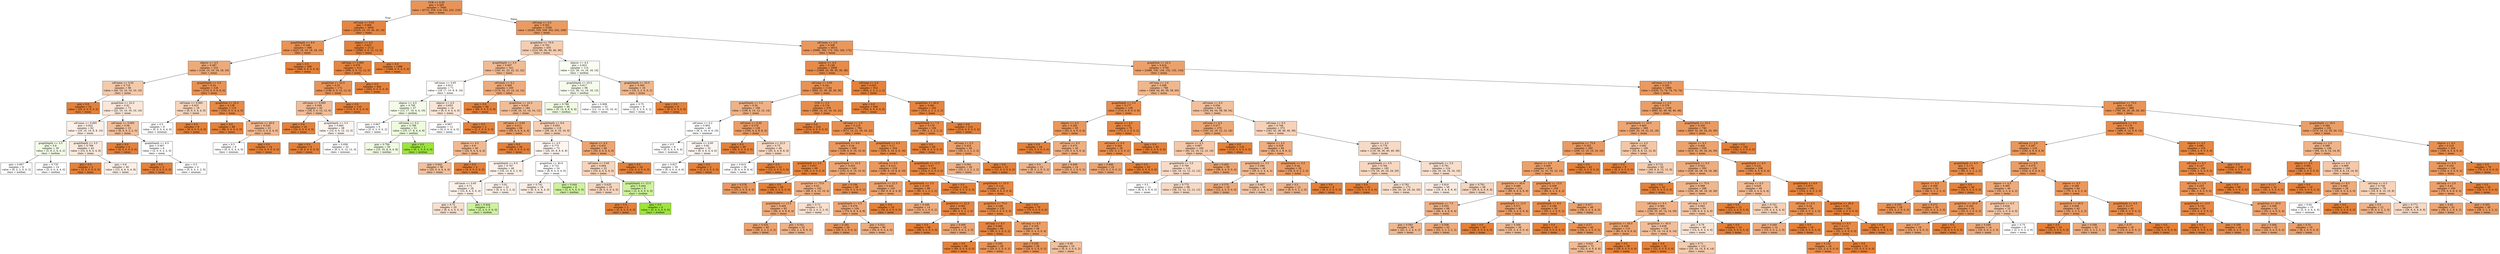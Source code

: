 digraph Tree {
node [shape=box, style="filled", color="black"] ;
0 [label="CCR <= 0.55\ngini = 0.265\nsamples = 7849\nvalue = [6710, 239, 218, 232, 232, 218]\nclass = mean", fillcolor="#e99457"] ;
1 [label="sdComp <= 0.02\ngini = 0.068\nsamples = 2600\nvalue = [2510, 10, 10, 30, 30, 10]\nclass = mean", fillcolor="#e68540"] ;
0 -> 1 [labeldistance=2.5, labelangle=45, headlabel="True"] ;
2 [label="graphDepth <= 9.0\ngini = 0.248\nsamples = 488\nvalue = [422, 10, 10, 18, 18, 10]\nclass = mean", fillcolor="#e99355"] ;
1 -> 2 ;
3 [label="nbproc <= 4.5\ngini = 0.487\nsamples = 222\nvalue = [156, 10, 10, 18, 18, 10]\nclass = mean", fillcolor="#edaa79"] ;
2 -> 3 ;
4 [label="sdComm <= 0.02\ngini = 0.716\nsamples = 96\nvalue = [46, 10, 10, 10, 10, 10]\nclass = mean", fillcolor="#f4caac"] ;
3 -> 4 ;
5 [label="gini = 0.0\nsamples = 24\nvalue = [24, 0, 0, 0, 0, 0]\nclass = mean", fillcolor="#e58139"] ;
4 -> 5 ;
6 [label="graphSize <= 22.5\ngini = 0.81\nsamples = 72\nvalue = [22, 10, 10, 10, 10, 10]\nclass = mean", fillcolor="#fae7d9"] ;
4 -> 6 ;
7 [label="sdComm <= 0.065\ngini = 0.822\nsamples = 62\nvalue = [16, 10, 10, 8, 8, 10]\nclass = mean", fillcolor="#fcf0e8"] ;
6 -> 7 ;
8 [label="graphDepth <= 3.5\ngini = 0.8\nsamples = 20\nvalue = [2, 6, 2, 4, 4, 2]\nclass = median", fillcolor="#f3fce6"] ;
7 -> 8 ;
9 [label="gini = 0.667\nsamples = 6\nvalue = [0, 2, 2, 0, 0, 2]\nclass = median", fillcolor="#ffffff"] ;
8 -> 9 ;
10 [label="gini = 0.735\nsamples = 14\nvalue = [2, 4, 0, 4, 4, 0]\nclass = median", fillcolor="#ffffff"] ;
8 -> 10 ;
11 [label="graphDepth <= 3.5\ngini = 0.789\nsamples = 42\nvalue = [14, 4, 8, 4, 4, 8]\nclass = mean", fillcolor="#fae9dc"] ;
7 -> 11 ;
12 [label="gini = 0.0\nsamples = 2\nvalue = [2, 0, 0, 0, 0, 0]\nclass = mean", fillcolor="#e58139"] ;
11 -> 12 ;
13 [label="gini = 0.8\nsamples = 40\nvalue = [12, 4, 8, 4, 4, 8]\nclass = mean", fillcolor="#fcefe6"] ;
11 -> 13 ;
14 [label="sdComm <= 0.065\ngini = 0.56\nsamples = 10\nvalue = [6, 0, 0, 2, 2, 0]\nclass = mean", fillcolor="#f2c09c"] ;
6 -> 14 ;
15 [label="gini = 0.0\nsamples = 4\nvalue = [4, 0, 0, 0, 0, 0]\nclass = mean", fillcolor="#e58139"] ;
14 -> 15 ;
16 [label="graphDepth <= 6.5\ngini = 0.667\nsamples = 6\nvalue = [2, 0, 0, 2, 2, 0]\nclass = mean", fillcolor="#ffffff"] ;
14 -> 16 ;
17 [label="gini = 0.0\nsamples = 2\nvalue = [2, 0, 0, 0, 0, 0]\nclass = mean", fillcolor="#e58139"] ;
16 -> 17 ;
18 [label="gini = 0.5\nsamples = 4\nvalue = [0, 0, 0, 2, 2, 0]\nclass = minmax", fillcolor="#ffffff"] ;
16 -> 18 ;
19 [label="graphDepth <= 3.5\ngini = 0.23\nsamples = 126\nvalue = [110, 0, 0, 8, 8, 0]\nclass = mean", fillcolor="#e99254"] ;
3 -> 19 ;
20 [label="sdComm <= 0.065\ngini = 0.625\nsamples = 16\nvalue = [8, 0, 0, 4, 4, 0]\nclass = mean", fillcolor="#f6d5bd"] ;
19 -> 20 ;
21 [label="gini = 0.5\nsamples = 8\nvalue = [0, 0, 0, 4, 4, 0]\nclass = minmax", fillcolor="#ffffff"] ;
20 -> 21 ;
22 [label="gini = 0.0\nsamples = 8\nvalue = [8, 0, 0, 0, 0, 0]\nclass = mean", fillcolor="#e58139"] ;
20 -> 22 ;
23 [label="graphSize <= 22.5\ngini = 0.138\nsamples = 110\nvalue = [102, 0, 0, 4, 4, 0]\nclass = mean", fillcolor="#e78b48"] ;
19 -> 23 ;
24 [label="gini = 0.0\nsamples = 88\nvalue = [88, 0, 0, 0, 0, 0]\nclass = mean", fillcolor="#e58139"] ;
23 -> 24 ;
25 [label="graphSize <= 40.0\ngini = 0.529\nsamples = 22\nvalue = [14, 0, 0, 4, 4, 0]\nclass = mean", fillcolor="#f1b991"] ;
23 -> 25 ;
26 [label="gini = 0.5\nsamples = 8\nvalue = [0, 0, 0, 4, 4, 0]\nclass = minmax", fillcolor="#ffffff"] ;
25 -> 26 ;
27 [label="gini = 0.0\nsamples = 14\nvalue = [14, 0, 0, 0, 0, 0]\nclass = mean", fillcolor="#e58139"] ;
25 -> 27 ;
28 [label="gini = 0.0\nsamples = 266\nvalue = [266, 0, 0, 0, 0, 0]\nclass = mean", fillcolor="#e58139"] ;
2 -> 28 ;
29 [label="nbproc <= 4.5\ngini = 0.023\nsamples = 2112\nvalue = [2088, 0, 0, 12, 12, 0]\nclass = mean", fillcolor="#e5823b"] ;
1 -> 29 ;
30 [label="sdComp <= 0.065\ngini = 0.076\nsamples = 614\nvalue = [590, 0, 0, 12, 12, 0]\nclass = mean", fillcolor="#e68641"] ;
29 -> 30 ;
31 [label="graphSize <= 22.5\ngini = 0.25\nsamples = 172\nvalue = [148, 0, 0, 12, 12, 0]\nclass = mean", fillcolor="#e99457"] ;
30 -> 31 ;
32 [label="sdComm <= 0.065\ngini = 0.549\nsamples = 62\nvalue = [38, 0, 0, 12, 12, 0]\nclass = mean", fillcolor="#f1bd98"] ;
31 -> 32 ;
33 [label="gini = 0.0\nsamples = 24\nvalue = [24, 0, 0, 0, 0, 0]\nclass = mean", fillcolor="#e58139"] ;
32 -> 33 ;
34 [label="graphDepth <= 3.5\ngini = 0.665\nsamples = 38\nvalue = [14, 0, 0, 12, 12, 0]\nclass = mean", fillcolor="#fdf5f0"] ;
32 -> 34 ;
35 [label="gini = 0.0\nsamples = 6\nvalue = [6, 0, 0, 0, 0, 0]\nclass = mean", fillcolor="#e58139"] ;
34 -> 35 ;
36 [label="gini = 0.656\nsamples = 32\nvalue = [8, 0, 0, 12, 12, 0]\nclass = minmax", fillcolor="#ffffff"] ;
34 -> 36 ;
37 [label="gini = 0.0\nsamples = 110\nvalue = [110, 0, 0, 0, 0, 0]\nclass = mean", fillcolor="#e58139"] ;
31 -> 37 ;
38 [label="gini = 0.0\nsamples = 442\nvalue = [442, 0, 0, 0, 0, 0]\nclass = mean", fillcolor="#e58139"] ;
30 -> 38 ;
39 [label="gini = 0.0\nsamples = 1498\nvalue = [1498, 0, 0, 0, 0, 0]\nclass = mean", fillcolor="#e58139"] ;
29 -> 39 ;
40 [label="sdComp <= 0.2\ngini = 0.352\nsamples = 5249\nvalue = [4200, 229, 208, 202, 202, 208]\nclass = mean", fillcolor="#ea9b62"] ;
0 -> 40 [labeldistance=2.5, labelangle=-45, headlabel="False"] ;
41 [label="graphSize <= 75.0\ngini = 0.702\nsamples = 435\nvalue = [214, 69, 36, 40, 40, 36]\nclass = mean", fillcolor="#f5cdb1"] ;
40 -> 41 ;
42 [label="graphDepth <= 3.5\ngini = 0.607\nsamples = 321\nvalue = [192, 41, 22, 22, 22, 22]\nclass = mean", fillcolor="#f1bb94"] ;
41 -> 42 ;
43 [label="sdComm <= 0.65\ngini = 0.813\nsamples = 71\nvalue = [18, 17, 10, 8, 8, 10]\nclass = mean", fillcolor="#fffdfb"] ;
42 -> 43 ;
44 [label="nbproc <= 4.5\ngini = 0.795\nsamples = 57\nvalue = [12, 17, 10, 4, 4, 10]\nclass = median", fillcolor="#f4fce9"] ;
43 -> 44 ;
45 [label="gini = 0.667\nsamples = 6\nvalue = [2, 0, 2, 0, 0, 2]\nclass = mean", fillcolor="#ffffff"] ;
44 -> 45 ;
46 [label="sdComm <= 0.2\ngini = 0.789\nsamples = 51\nvalue = [10, 17, 8, 4, 4, 8]\nclass = median", fillcolor="#eefbdd"] ;
44 -> 46 ;
47 [label="gini = 0.794\nsamples = 50\nvalue = [10, 16, 8, 4, 4, 8]\nclass = median", fillcolor="#f0fbe1"] ;
46 -> 47 ;
48 [label="gini = 0.0\nsamples = 1\nvalue = [0, 1, 0, 0, 0, 0]\nclass = median", fillcolor="#9de539"] ;
46 -> 48 ;
49 [label="nbproc <= 4.5\ngini = 0.653\nsamples = 14\nvalue = [6, 0, 0, 4, 4, 0]\nclass = mean", fillcolor="#fae6d7"] ;
43 -> 49 ;
50 [label="gini = 0.667\nsamples = 12\nvalue = [4, 0, 0, 4, 4, 0]\nclass = mean", fillcolor="#ffffff"] ;
49 -> 50 ;
51 [label="gini = 0.0\nsamples = 2\nvalue = [2, 0, 0, 0, 0, 0]\nclass = mean", fillcolor="#e58139"] ;
49 -> 51 ;
52 [label="sdComm <= 0.2\ngini = 0.495\nsamples = 250\nvalue = [174, 24, 12, 14, 14, 12]\nclass = mean", fillcolor="#eeab7c"] ;
42 -> 52 ;
53 [label="gini = 0.0\nsamples = 66\nvalue = [66, 0, 0, 0, 0, 0]\nclass = mean", fillcolor="#e58139"] ;
52 -> 53 ;
54 [label="graphSize <= 22.5\ngini = 0.618\nsamples = 184\nvalue = [108, 24, 12, 14, 14, 12]\nclass = mean", fillcolor="#f1bd97"] ;
52 -> 54 ;
55 [label="sdComm <= 0.65\ngini = 0.411\nsamples = 66\nvalue = [50, 0, 4, 4, 4, 4]\nclass = mean", fillcolor="#eca26c"] ;
54 -> 55 ;
56 [label="nbproc <= 4.5\ngini = 0.6\nsamples = 40\nvalue = [24, 0, 4, 4, 4, 4]\nclass = mean", fillcolor="#f1b991"] ;
55 -> 56 ;
57 [label="gini = 0.642\nsamples = 36\nvalue = [20, 0, 4, 4, 4, 4]\nclass = mean", fillcolor="#f2c09c"] ;
56 -> 57 ;
58 [label="gini = 0.0\nsamples = 4\nvalue = [4, 0, 0, 0, 0, 0]\nclass = mean", fillcolor="#e58139"] ;
56 -> 58 ;
59 [label="gini = 0.0\nsamples = 26\nvalue = [26, 0, 0, 0, 0, 0]\nclass = mean", fillcolor="#e58139"] ;
55 -> 59 ;
60 [label="graphDepth <= 9.0\ngini = 0.693\nsamples = 118\nvalue = [58, 24, 8, 10, 10, 8]\nclass = mean", fillcolor="#f6d1b7"] ;
54 -> 60 ;
61 [label="nbproc <= 4.5\ngini = 0.773\nsamples = 72\nvalue = [24, 20, 8, 6, 6, 8]\nclass = mean", fillcolor="#fdf5f0"] ;
60 -> 61 ;
62 [label="graphDepth <= 6.5\ngini = 0.767\nsamples = 48\nvalue = [16, 12, 8, 2, 2, 8]\nclass = mean", fillcolor="#fcf1e9"] ;
61 -> 62 ;
63 [label="sdComm <= 0.65\ngini = 0.71\nsamples = 26\nvalue = [10, 8, 4, 0, 0, 4]\nclass = mean", fillcolor="#fcf1e9"] ;
62 -> 63 ;
64 [label="gini = 0.72\nsamples = 20\nvalue = [8, 4, 4, 0, 0, 4]\nclass = mean", fillcolor="#f8e0ce"] ;
63 -> 64 ;
65 [label="gini = 0.444\nsamples = 6\nvalue = [2, 4, 0, 0, 0, 0]\nclass = median", fillcolor="#cef29c"] ;
63 -> 65 ;
66 [label="gini = 0.81\nsamples = 22\nvalue = [6, 4, 4, 2, 2, 4]\nclass = mean", fillcolor="#fcf1e9"] ;
62 -> 66 ;
67 [label="graphSize <= 40.0\ngini = 0.722\nsamples = 24\nvalue = [8, 8, 0, 4, 4, 0]\nclass = mean", fillcolor="#ffffff"] ;
61 -> 67 ;
68 [label="gini = 0.741\nsamples = 18\nvalue = [6, 4, 0, 4, 4, 0]\nclass = mean", fillcolor="#fbede3"] ;
67 -> 68 ;
69 [label="gini = 0.444\nsamples = 6\nvalue = [2, 4, 0, 0, 0, 0]\nclass = median", fillcolor="#cef29c"] ;
67 -> 69 ;
70 [label="nbproc <= 4.5\ngini = 0.431\nsamples = 46\nvalue = [34, 4, 0, 4, 4, 0]\nclass = mean", fillcolor="#eca572"] ;
60 -> 70 ;
71 [label="sdComm <= 0.65\ngini = 0.694\nsamples = 22\nvalue = [10, 4, 0, 4, 4, 0]\nclass = mean", fillcolor="#f6d5bd"] ;
70 -> 71 ;
72 [label="gini = 0.625\nsamples = 16\nvalue = [8, 0, 0, 4, 4, 0]\nclass = mean", fillcolor="#f6d5bd"] ;
71 -> 72 ;
73 [label="graphDepth <= 13.5\ngini = 0.444\nsamples = 6\nvalue = [2, 4, 0, 0, 0, 0]\nclass = median", fillcolor="#cef29c"] ;
71 -> 73 ;
74 [label="gini = 0.0\nsamples = 2\nvalue = [2, 0, 0, 0, 0, 0]\nclass = mean", fillcolor="#e58139"] ;
73 -> 74 ;
75 [label="gini = 0.0\nsamples = 4\nvalue = [0, 4, 0, 0, 0, 0]\nclass = median", fillcolor="#9de539"] ;
73 -> 75 ;
76 [label="gini = 0.0\nsamples = 24\nvalue = [24, 0, 0, 0, 0, 0]\nclass = mean", fillcolor="#e58139"] ;
70 -> 76 ;
77 [label="nbproc <= 4.5\ngini = 0.822\nsamples = 114\nvalue = [22, 28, 14, 18, 18, 14]\nclass = median", fillcolor="#f9fdf2"] ;
41 -> 77 ;
78 [label="graphDepth <= 25.5\ngini = 0.817\nsamples = 98\nvalue = [12, 26, 12, 18, 18, 12]\nclass = median", fillcolor="#f5fceb"] ;
77 -> 78 ;
79 [label="gini = 0.786\nsamples = 46\nvalue = [0, 14, 8, 8, 8, 8]\nclass = median", fillcolor="#f0fbe0"] ;
78 -> 79 ;
80 [label="gini = 0.808\nsamples = 52\nvalue = [12, 12, 4, 10, 10, 4]\nclass = mean", fillcolor="#ffffff"] ;
78 -> 80 ;
81 [label="graphDepth <= 25.5\ngini = 0.562\nsamples = 16\nvalue = [10, 2, 2, 0, 0, 2]\nclass = mean", fillcolor="#f0b78e"] ;
77 -> 81 ;
82 [label="gini = 0.75\nsamples = 8\nvalue = [2, 2, 2, 0, 0, 2]\nclass = mean", fillcolor="#ffffff"] ;
81 -> 82 ;
83 [label="gini = 0.0\nsamples = 8\nvalue = [8, 0, 0, 0, 0, 0]\nclass = mean", fillcolor="#e58139"] ;
81 -> 83 ;
84 [label="sdComm <= 2.0\ngini = 0.308\nsamples = 4814\nvalue = [3986, 160, 172, 162, 162, 172]\nclass = mean", fillcolor="#ea975c"] ;
40 -> 84 ;
85 [label="nbproc <= 4.5\ngini = 0.148\nsamples = 2058\nvalue = [1898, 24, 38, 30, 30, 38]\nclass = mean", fillcolor="#e78b49"] ;
84 -> 85 ;
86 [label="sdComp <= 0.65\ngini = 0.241\nsamples = 1144\nvalue = [994, 22, 36, 28, 28, 36]\nclass = mean", fillcolor="#e99254"] ;
85 -> 86 ;
87 [label="graphDepth <= 3.5\ngini = 0.56\nsamples = 168\nvalue = [108, 8, 14, 12, 12, 14]\nclass = mean", fillcolor="#efb286"] ;
86 -> 87 ;
88 [label="sdComm <= 0.2\ngini = 0.805\nsamples = 40\nvalue = [8, 4, 10, 4, 4, 10]\nclass = maxmax", fillcolor="#ffffff"] ;
87 -> 88 ;
89 [label="gini = 0.5\nsamples = 8\nvalue = [0, 0, 4, 0, 0, 4]\nclass = maxmax", fillcolor="#ffffff"] ;
88 -> 89 ;
90 [label="sdComm <= 0.65\ngini = 0.82\nsamples = 32\nvalue = [8, 4, 6, 4, 4, 6]\nclass = mean", fillcolor="#fdf5f0"] ;
88 -> 90 ;
91 [label="gini = 0.827\nsamples = 30\nvalue = [6, 4, 6, 4, 4, 6]\nclass = mean", fillcolor="#ffffff"] ;
90 -> 91 ;
92 [label="gini = 0.0\nsamples = 2\nvalue = [2, 0, 0, 0, 0, 0]\nclass = mean", fillcolor="#e58139"] ;
90 -> 92 ;
93 [label="sdComm <= 0.65\ngini = 0.379\nsamples = 128\nvalue = [100, 4, 4, 8, 8, 4]\nclass = mean", fillcolor="#eb9e67"] ;
87 -> 93 ;
94 [label="gini = 0.0\nsamples = 80\nvalue = [80, 0, 0, 0, 0, 0]\nclass = mean", fillcolor="#e58139"] ;
93 -> 94 ;
95 [label="graphSize <= 22.5\ngini = 0.75\nsamples = 48\nvalue = [20, 4, 4, 8, 8, 4]\nclass = mean", fillcolor="#f7d9c4"] ;
93 -> 95 ;
96 [label="gini = 0.815\nsamples = 36\nvalue = [8, 4, 4, 8, 8, 4]\nclass = mean", fillcolor="#ffffff"] ;
95 -> 96 ;
97 [label="gini = 0.0\nsamples = 12\nvalue = [12, 0, 0, 0, 0, 0]\nclass = mean", fillcolor="#e58139"] ;
95 -> 97 ;
98 [label="CCR <= 5.5\ngini = 0.174\nsamples = 976\nvalue = [886, 14, 22, 16, 16, 22]\nclass = mean", fillcolor="#e78d4c"] ;
86 -> 98 ;
99 [label="gini = 0.0\nsamples = 214\nvalue = [214, 0, 0, 0, 0, 0]\nclass = mean", fillcolor="#e58139"] ;
98 -> 99 ;
100 [label="sdComp <= 2.0\ngini = 0.219\nsamples = 762\nvalue = [672, 14, 22, 16, 16, 22]\nclass = mean", fillcolor="#e89051"] ;
98 -> 100 ;
101 [label="graphDepth <= 9.0\ngini = 0.34\nsamples = 208\nvalue = [168, 8, 6, 10, 10, 6]\nclass = mean", fillcolor="#ea9a61"] ;
100 -> 101 ;
102 [label="graphDepth <= 3.5\ngini = 0.057\nsamples = 68\nvalue = [66, 2, 0, 0, 0, 0]\nclass = mean", fillcolor="#e6853f"] ;
101 -> 102 ;
103 [label="gini = 0.278\nsamples = 12\nvalue = [10, 2, 0, 0, 0, 0]\nclass = mean", fillcolor="#ea9a61"] ;
102 -> 103 ;
104 [label="gini = 0.0\nsamples = 56\nvalue = [56, 0, 0, 0, 0, 0]\nclass = mean", fillcolor="#e58139"] ;
102 -> 104 ;
105 [label="graphDepth <= 25.5\ngini = 0.453\nsamples = 140\nvalue = [102, 6, 6, 10, 10, 6]\nclass = mean", fillcolor="#eda673"] ;
101 -> 105 ;
106 [label="graphSize <= 75.0\ngini = 0.53\nsamples = 102\nvalue = [68, 6, 4, 10, 10, 4]\nclass = mean", fillcolor="#efb082"] ;
105 -> 106 ;
107 [label="graphDepth <= 13.5\ngini = 0.495\nsamples = 92\nvalue = [64, 4, 4, 8, 8, 4]\nclass = mean", fillcolor="#eeab7b"] ;
106 -> 107 ;
108 [label="gini = 0.425\nsamples = 40\nvalue = [30, 2, 2, 2, 2, 2]\nclass = mean", fillcolor="#eca26d"] ;
107 -> 108 ;
109 [label="gini = 0.541\nsamples = 52\nvalue = [34, 2, 2, 6, 6, 2]\nclass = mean", fillcolor="#efb286"] ;
107 -> 109 ;
110 [label="gini = 0.72\nsamples = 10\nvalue = [4, 2, 0, 2, 2, 0]\nclass = mean", fillcolor="#f8e0ce"] ;
106 -> 110 ;
111 [label="gini = 0.194\nsamples = 38\nvalue = [34, 0, 2, 0, 0, 2]\nclass = mean", fillcolor="#e88f4f"] ;
105 -> 111 ;
112 [label="graphDepth <= 6.5\ngini = 0.17\nsamples = 554\nvalue = [504, 6, 16, 6, 6, 16]\nclass = mean", fillcolor="#e78d4b"] ;
100 -> 112 ;
113 [label="sdComp <= 6.5\ngini = 0.312\nsamples = 218\nvalue = [180, 6, 10, 6, 6, 10]\nclass = mean", fillcolor="#ea985d"] ;
112 -> 113 ;
114 [label="graphSize <= 22.5\ngini = 0.424\nsamples = 120\nvalue = [90, 6, 8, 4, 4, 8]\nclass = mean", fillcolor="#eca36e"] ;
113 -> 114 ;
115 [label="graphDepth <= 3.5\ngini = 0.476\nsamples = 104\nvalue = [74, 6, 8, 4, 4, 8]\nclass = mean", fillcolor="#eda877"] ;
114 -> 115 ;
116 [label="gini = 0.292\nsamples = 24\nvalue = [20, 0, 2, 0, 0, 2]\nclass = mean", fillcolor="#ea985d"] ;
115 -> 116 ;
117 [label="gini = 0.522\nsamples = 80\nvalue = [54, 6, 6, 4, 4, 6]\nclass = mean", fillcolor="#eead7f"] ;
115 -> 117 ;
118 [label="gini = 0.0\nsamples = 16\nvalue = [16, 0, 0, 0, 0, 0]\nclass = mean", fillcolor="#e58139"] ;
114 -> 118 ;
119 [label="graphDepth <= 3.5\ngini = 0.155\nsamples = 98\nvalue = [90, 0, 2, 2, 2, 2]\nclass = mean", fillcolor="#e78c49"] ;
113 -> 119 ;
120 [label="gini = 0.449\nsamples = 14\nvalue = [10, 0, 2, 0, 0, 2]\nclass = mean", fillcolor="#eeab7b"] ;
119 -> 120 ;
121 [label="graphSize <= 22.5\ngini = 0.092\nsamples = 84\nvalue = [80, 0, 0, 2, 2, 0]\nclass = mean", fillcolor="#e68743"] ;
119 -> 121 ;
122 [label="gini = 0.0\nsamples = 68\nvalue = [68, 0, 0, 0, 0, 0]\nclass = mean", fillcolor="#e58139"] ;
121 -> 122 ;
123 [label="gini = 0.406\nsamples = 16\nvalue = [12, 0, 0, 2, 2, 0]\nclass = mean", fillcolor="#eca572"] ;
121 -> 123 ;
124 [label="graphDepth <= 13.5\ngini = 0.07\nsamples = 336\nvalue = [324, 0, 6, 0, 0, 6]\nclass = mean", fillcolor="#e68640"] ;
112 -> 124 ;
125 [label="gini = 0.0\nsamples = 134\nvalue = [134, 0, 0, 0, 0, 0]\nclass = mean", fillcolor="#e58139"] ;
124 -> 125 ;
126 [label="graphDepth <= 25.5\ngini = 0.114\nsamples = 202\nvalue = [190, 0, 6, 0, 0, 6]\nclass = mean", fillcolor="#e78945"] ;
124 -> 126 ;
127 [label="graphSize <= 75.0\ngini = 0.169\nsamples = 132\nvalue = [120, 0, 6, 0, 0, 6]\nclass = mean", fillcolor="#e78d4c"] ;
126 -> 127 ;
128 [label="sdComp <= 6.5\ngini = 0.082\nsamples = 94\nvalue = [90, 0, 2, 0, 0, 2]\nclass = mean", fillcolor="#e68642"] ;
127 -> 128 ;
129 [label="gini = 0.0\nsamples = 66\nvalue = [66, 0, 0, 0, 0, 0]\nclass = mean", fillcolor="#e58139"] ;
128 -> 129 ;
130 [label="gini = 0.255\nsamples = 28\nvalue = [24, 0, 2, 0, 0, 2]\nclass = mean", fillcolor="#e99457"] ;
128 -> 130 ;
131 [label="sdComp <= 6.5\ngini = 0.355\nsamples = 38\nvalue = [30, 0, 4, 0, 0, 4]\nclass = mean", fillcolor="#eb9f68"] ;
127 -> 131 ;
132 [label="gini = 0.255\nsamples = 28\nvalue = [24, 0, 2, 0, 0, 2]\nclass = mean", fillcolor="#e99457"] ;
131 -> 132 ;
133 [label="gini = 0.56\nsamples = 10\nvalue = [6, 0, 2, 0, 0, 2]\nclass = mean", fillcolor="#f2c09c"] ;
131 -> 133 ;
134 [label="gini = 0.0\nsamples = 70\nvalue = [70, 0, 0, 0, 0, 0]\nclass = mean", fillcolor="#e58139"] ;
126 -> 134 ;
135 [label="sdComp <= 2.0\ngini = 0.022\nsamples = 914\nvalue = [904, 2, 2, 2, 2, 2]\nclass = mean", fillcolor="#e5823b"] ;
85 -> 135 ;
136 [label="gini = 0.0\nsamples = 594\nvalue = [594, 0, 0, 0, 0, 0]\nclass = mean", fillcolor="#e58139"] ;
135 -> 136 ;
137 [label="graphSize <= 40.0\ngini = 0.061\nsamples = 320\nvalue = [310, 2, 2, 2, 2, 2]\nclass = mean", fillcolor="#e6853f"] ;
135 -> 137 ;
138 [label="graphDepth <= 7.5\ngini = 0.178\nsamples = 106\nvalue = [96, 2, 2, 2, 2, 2]\nclass = mean", fillcolor="#e88d4c"] ;
137 -> 138 ;
139 [label="gini = 0.0\nsamples = 66\nvalue = [66, 0, 0, 0, 0, 0]\nclass = mean", fillcolor="#e58139"] ;
138 -> 139 ;
140 [label="sdComp <= 6.5\ngini = 0.425\nsamples = 40\nvalue = [30, 2, 2, 2, 2, 2]\nclass = mean", fillcolor="#eca26d"] ;
138 -> 140 ;
141 [label="gini = 0.561\nsamples = 28\nvalue = [18, 2, 2, 2, 2, 2]\nclass = mean", fillcolor="#efb185"] ;
140 -> 141 ;
142 [label="gini = 0.0\nsamples = 12\nvalue = [12, 0, 0, 0, 0, 0]\nclass = mean", fillcolor="#e58139"] ;
140 -> 142 ;
143 [label="gini = 0.0\nsamples = 214\nvalue = [214, 0, 0, 0, 0, 0]\nclass = mean", fillcolor="#e58139"] ;
137 -> 143 ;
144 [label="graphSize <= 22.5\ngini = 0.414\nsamples = 2756\nvalue = [2088, 136, 134, 132, 132, 134]\nclass = mean", fillcolor="#eca16b"] ;
84 -> 144 ;
145 [label="sdComp <= 2.0\ngini = 0.598\nsamples = 768\nvalue = [468, 64, 60, 58, 58, 60]\nclass = mean", fillcolor="#f0b78d"] ;
144 -> 145 ;
146 [label="graphDepth <= 3.5\ngini = 0.177\nsamples = 126\nvalue = [114, 0, 6, 0, 0, 6]\nclass = mean", fillcolor="#e88e4d"] ;
145 -> 146 ;
147 [label="nbproc <= 4.5\ngini = 0.282\nsamples = 50\nvalue = [42, 0, 4, 0, 0, 4]\nclass = mean", fillcolor="#ea975b"] ;
146 -> 147 ;
148 [label="gini = 0.0\nsamples = 24\nvalue = [24, 0, 0, 0, 0, 0]\nclass = mean", fillcolor="#e58139"] ;
147 -> 148 ;
149 [label="sdComm <= 6.5\ngini = 0.473\nsamples = 26\nvalue = [18, 0, 4, 0, 0, 4]\nclass = mean", fillcolor="#eeaf81"] ;
147 -> 149 ;
150 [label="gini = 0.5\nsamples = 12\nvalue = [8, 0, 2, 0, 0, 2]\nclass = mean", fillcolor="#efb388"] ;
149 -> 150 ;
151 [label="gini = 0.449\nsamples = 14\nvalue = [10, 0, 2, 0, 0, 2]\nclass = mean", fillcolor="#eeab7b"] ;
149 -> 151 ;
152 [label="nbproc <= 4.5\ngini = 0.101\nsamples = 76\nvalue = [72, 0, 2, 0, 0, 2]\nclass = mean", fillcolor="#e68844"] ;
146 -> 152 ;
153 [label="sdComm <= 6.5\ngini = 0.204\nsamples = 36\nvalue = [32, 0, 2, 0, 0, 2]\nclass = mean", fillcolor="#e89050"] ;
152 -> 153 ;
154 [label="gini = 0.406\nsamples = 16\nvalue = [12, 0, 2, 0, 0, 2]\nclass = mean", fillcolor="#eca572"] ;
153 -> 154 ;
155 [label="gini = 0.0\nsamples = 20\nvalue = [20, 0, 0, 0, 0, 0]\nclass = mean", fillcolor="#e58139"] ;
153 -> 155 ;
156 [label="gini = 0.0\nsamples = 40\nvalue = [40, 0, 0, 0, 0, 0]\nclass = mean", fillcolor="#e58139"] ;
152 -> 156 ;
157 [label="sdComm <= 6.5\ngini = 0.656\nsamples = 642\nvalue = [354, 64, 54, 58, 58, 54]\nclass = mean", fillcolor="#f2c09c"] ;
145 -> 157 ;
158 [label="sdComp <= 6.5\ngini = 0.477\nsamples = 270\nvalue = [192, 22, 16, 12, 12, 16]\nclass = mean", fillcolor="#eda977"] ;
157 -> 158 ;
159 [label="nbproc <= 4.5\ngini = 0.687\nsamples = 160\nvalue = [82, 22, 16, 12, 12, 16]\nclass = mean", fillcolor="#f4c8a9"] ;
158 -> 159 ;
160 [label="graphDepth <= 3.5\ngini = 0.766\nsamples = 110\nvalue = [44, 18, 12, 12, 12, 12]\nclass = mean", fillcolor="#f8dbc7"] ;
159 -> 160 ;
161 [label="gini = 0.5\nsamples = 12\nvalue = [6, 6, 0, 0, 0, 0]\nclass = mean", fillcolor="#ffffff"] ;
160 -> 161 ;
162 [label="gini = 0.775\nsamples = 98\nvalue = [38, 12, 12, 12, 12, 12]\nclass = mean", fillcolor="#f7d9c3"] ;
160 -> 162 ;
163 [label="gini = 0.403\nsamples = 50\nvalue = [38, 4, 4, 0, 0, 4]\nclass = mean", fillcolor="#eca26d"] ;
159 -> 163 ;
164 [label="gini = 0.0\nsamples = 110\nvalue = [110, 0, 0, 0, 0, 0]\nclass = mean", fillcolor="#e58139"] ;
158 -> 164 ;
165 [label="sdComp <= 6.5\ngini = 0.746\nsamples = 372\nvalue = [162, 42, 38, 46, 46, 38]\nclass = mean", fillcolor="#f6d2b9"] ;
157 -> 165 ;
166 [label="nbproc <= 4.5\ngini = 0.529\nsamples = 66\nvalue = [44, 6, 2, 6, 6, 2]\nclass = mean", fillcolor="#efaf82"] ;
165 -> 166 ;
167 [label="graphDepth <= 3.5\ngini = 0.594\nsamples = 46\nvalue = [28, 6, 2, 4, 4, 2]\nclass = mean", fillcolor="#f1ba92"] ;
166 -> 167 ;
168 [label="gini = 0.375\nsamples = 16\nvalue = [12, 4, 0, 0, 0, 0]\nclass = mean", fillcolor="#eeab7b"] ;
167 -> 168 ;
169 [label="gini = 0.667\nsamples = 30\nvalue = [16, 2, 2, 4, 4, 2]\nclass = mean", fillcolor="#f3c5a4"] ;
167 -> 169 ;
170 [label="graphDepth <= 3.5\ngini = 0.34\nsamples = 20\nvalue = [16, 0, 0, 2, 2, 0]\nclass = mean", fillcolor="#eb9d65"] ;
166 -> 170 ;
171 [label="gini = 0.5\nsamples = 12\nvalue = [8, 0, 0, 2, 2, 0]\nclass = mean", fillcolor="#efb388"] ;
170 -> 171 ;
172 [label="gini = 0.0\nsamples = 8\nvalue = [8, 0, 0, 0, 0, 0]\nclass = mean", fillcolor="#e58139"] ;
170 -> 172 ;
173 [label="nbproc <= 4.5\ngini = 0.776\nsamples = 306\nvalue = [118, 36, 36, 40, 40, 36]\nclass = mean", fillcolor="#f7dac5"] ;
165 -> 173 ;
174 [label="graphDepth <= 3.5\ngini = 0.764\nsamples = 182\nvalue = [74, 20, 20, 24, 24, 20]\nclass = mean", fillcolor="#f7d7c0"] ;
173 -> 174 ;
175 [label="gini = 0.0\nsamples = 10\nvalue = [10, 0, 0, 0, 0, 0]\nclass = mean", fillcolor="#e58139"] ;
174 -> 175 ;
176 [label="gini = 0.782\nsamples = 172\nvalue = [64, 20, 20, 24, 24, 20]\nclass = mean", fillcolor="#f8ddc9"] ;
174 -> 176 ;
177 [label="graphDepth <= 3.5\ngini = 0.791\nsamples = 124\nvalue = [44, 16, 16, 16, 16, 16]\nclass = mean", fillcolor="#f8decc"] ;
173 -> 177 ;
178 [label="gini = 0.816\nsamples = 56\nvalue = [16, 8, 8, 8, 8, 8]\nclass = mean", fillcolor="#fbeade"] ;
177 -> 178 ;
179 [label="gini = 0.761\nsamples = 68\nvalue = [28, 8, 8, 8, 8, 8]\nclass = mean", fillcolor="#f6d5bd"] ;
177 -> 179 ;
180 [label="sdComm <= 6.5\ngini = 0.329\nsamples = 1988\nvalue = [1620, 72, 74, 74, 74, 74]\nclass = mean", fillcolor="#ea995f"] ;
144 -> 180 ;
181 [label="sdComp <= 2.0\ngini = 0.379\nsamples = 1100\nvalue = [860, 52, 48, 46, 46, 48]\nclass = mean", fillcolor="#eb9e66"] ;
180 -> 181 ;
182 [label="graphDepth <= 25.5\ngini = 0.463\nsamples = 360\nvalue = [260, 20, 18, 22, 22, 18]\nclass = mean", fillcolor="#eda674"] ;
181 -> 182 ;
183 [label="graphSize <= 75.0\ngini = 0.352\nsamples = 260\nvalue = [208, 12, 10, 10, 10, 10]\nclass = mean", fillcolor="#ea9b63"] ;
182 -> 183 ;
184 [label="nbproc <= 4.5\ngini = 0.409\nsamples = 218\nvalue = [166, 12, 10, 10, 10, 10]\nclass = mean", fillcolor="#eca16b"] ;
183 -> 184 ;
185 [label="graphSize <= 40.0\ngini = 0.489\nsamples = 114\nvalue = [80, 6, 8, 6, 6, 8]\nclass = mean", fillcolor="#eda979"] ;
184 -> 185 ;
186 [label="graphDepth <= 7.5\ngini = 0.555\nsamples = 68\nvalue = [44, 4, 4, 6, 6, 4]\nclass = mean", fillcolor="#efb286"] ;
185 -> 186 ;
187 [label="gini = 0.593\nsamples = 36\nvalue = [22, 2, 2, 4, 4, 2]\nclass = mean", fillcolor="#f0b890"] ;
186 -> 187 ;
188 [label="gini = 0.508\nsamples = 32\nvalue = [22, 2, 2, 2, 2, 2]\nclass = mean", fillcolor="#eeab7b"] ;
186 -> 188 ;
189 [label="graphDepth <= 12.5\ngini = 0.371\nsamples = 46\nvalue = [36, 2, 4, 0, 0, 4]\nclass = mean", fillcolor="#eb9f68"] ;
185 -> 189 ;
190 [label="gini = 0.0\nsamples = 20\nvalue = [20, 0, 0, 0, 0, 0]\nclass = mean", fillcolor="#e58139"] ;
189 -> 190 ;
191 [label="gini = 0.568\nsamples = 26\nvalue = [16, 2, 4, 0, 0, 4]\nclass = mean", fillcolor="#f1ba93"] ;
189 -> 191 ;
192 [label="graphDepth <= 13.5\ngini = 0.309\nsamples = 104\nvalue = [86, 6, 2, 4, 4, 2]\nclass = mean", fillcolor="#ea985d"] ;
184 -> 192 ;
193 [label="graphDepth <= 9.0\ngini = 0.199\nsamples = 56\nvalue = [50, 2, 2, 0, 0, 2]\nclass = mean", fillcolor="#e88f4f"] ;
192 -> 193 ;
194 [label="gini = 0.0\nsamples = 16\nvalue = [16, 0, 0, 0, 0, 0]\nclass = mean", fillcolor="#e58139"] ;
193 -> 194 ;
195 [label="gini = 0.27\nsamples = 40\nvalue = [34, 2, 2, 0, 0, 2]\nclass = mean", fillcolor="#e99558"] ;
193 -> 195 ;
196 [label="gini = 0.417\nsamples = 48\nvalue = [36, 4, 0, 4, 4, 0]\nclass = mean", fillcolor="#eca36f"] ;
192 -> 196 ;
197 [label="gini = 0.0\nsamples = 42\nvalue = [42, 0, 0, 0, 0, 0]\nclass = mean", fillcolor="#e58139"] ;
183 -> 197 ;
198 [label="nbproc <= 4.5\ngini = 0.682\nsamples = 100\nvalue = [52, 8, 8, 12, 12, 8]\nclass = mean", fillcolor="#f3c6a5"] ;
182 -> 198 ;
199 [label="gini = 0.0\nsamples = 8\nvalue = [8, 0, 0, 0, 0, 0]\nclass = mean", fillcolor="#e58139"] ;
198 -> 199 ;
200 [label="gini = 0.715\nsamples = 92\nvalue = [44, 8, 8, 12, 12, 8]\nclass = mean", fillcolor="#f5cdb0"] ;
198 -> 200 ;
201 [label="graphDepth <= 25.5\ngini = 0.335\nsamples = 740\nvalue = [600, 32, 30, 24, 24, 30]\nclass = mean", fillcolor="#ea9a60"] ;
181 -> 201 ;
202 [label="nbproc <= 4.5\ngini = 0.426\nsamples = 558\nvalue = [418, 32, 30, 24, 24, 30]\nclass = mean", fillcolor="#eca36e"] ;
201 -> 202 ;
203 [label="graphDepth <= 9.0\ngini = 0.523\nsamples = 350\nvalue = [236, 26, 26, 18, 18, 26]\nclass = mean", fillcolor="#eead7f"] ;
202 -> 203 ;
204 [label="gini = 0.0\nsamples = 52\nvalue = [52, 0, 0, 0, 0, 0]\nclass = mean", fillcolor="#e58139"] ;
203 -> 204 ;
205 [label="graphSize <= 75.0\ngini = 0.589\nsamples = 298\nvalue = [184, 26, 26, 18, 18, 26]\nclass = mean", fillcolor="#f0b68c"] ;
203 -> 205 ;
206 [label="sdComp <= 6.5\ngini = 0.564\nsamples = 244\nvalue = [156, 20, 20, 14, 14, 20]\nclass = mean", fillcolor="#efb287"] ;
205 -> 206 ;
207 [label="graphSize <= 40.0\ngini = 0.456\nsamples = 110\nvalue = [80, 6, 6, 6, 6, 6]\nclass = mean", fillcolor="#eca572"] ;
206 -> 207 ;
208 [label="gini = 0.625\nsamples = 72\nvalue = [42, 6, 6, 6, 6, 6]\nclass = mean", fillcolor="#f1ba93"] ;
207 -> 208 ;
209 [label="gini = 0.0\nsamples = 38\nvalue = [38, 0, 0, 0, 0, 0]\nclass = mean", fillcolor="#e58139"] ;
207 -> 209 ;
210 [label="graphSize <= 40.0\ngini = 0.638\nsamples = 134\nvalue = [76, 14, 14, 8, 8, 14]\nclass = mean", fillcolor="#f2be99"] ;
206 -> 210 ;
211 [label="gini = 0.0\nsamples = 22\nvalue = [22, 0, 0, 0, 0, 0]\nclass = mean", fillcolor="#e58139"] ;
210 -> 211 ;
212 [label="gini = 0.71\nsamples = 112\nvalue = [54, 14, 14, 8, 8, 14]\nclass = mean", fillcolor="#f4ccae"] ;
210 -> 212 ;
213 [label="sdComp <= 6.5\ngini = 0.683\nsamples = 54\nvalue = [28, 6, 6, 4, 4, 6]\nclass = mean", fillcolor="#f3c5a4"] ;
205 -> 213 ;
214 [label="gini = 0.79\nsamples = 40\nvalue = [14, 6, 6, 4, 4, 6]\nclass = mean", fillcolor="#f9e1d0"] ;
213 -> 214 ;
215 [label="gini = 0.0\nsamples = 14\nvalue = [14, 0, 0, 0, 0, 0]\nclass = mean", fillcolor="#e58139"] ;
213 -> 215 ;
216 [label="graphDepth <= 6.5\ngini = 0.231\nsamples = 208\nvalue = [182, 6, 4, 6, 6, 4]\nclass = mean", fillcolor="#e89152"] ;
202 -> 216 ;
217 [label="sdComp <= 6.5\ngini = 0.625\nsamples = 48\nvalue = [28, 4, 4, 4, 4, 4]\nclass = mean", fillcolor="#f1ba93"] ;
216 -> 217 ;
218 [label="gini = 0.0\nsamples = 12\nvalue = [12, 0, 0, 0, 0, 0]\nclass = mean", fillcolor="#e58139"] ;
217 -> 218 ;
219 [label="gini = 0.741\nsamples = 36\nvalue = [16, 4, 4, 4, 4, 4]\nclass = mean", fillcolor="#f5d0b5"] ;
217 -> 219 ;
220 [label="graphDepth <= 9.0\ngini = 0.073\nsamples = 160\nvalue = [154, 2, 0, 2, 2, 0]\nclass = mean", fillcolor="#e68641"] ;
216 -> 220 ;
221 [label="sdComp <= 6.5\ngini = 0.24\nsamples = 30\nvalue = [26, 0, 0, 2, 2, 0]\nclass = mean", fillcolor="#e99355"] ;
220 -> 221 ;
222 [label="gini = 0.449\nsamples = 14\nvalue = [10, 0, 0, 2, 2, 0]\nclass = mean", fillcolor="#eeab7b"] ;
221 -> 222 ;
223 [label="gini = 0.0\nsamples = 16\nvalue = [16, 0, 0, 0, 0, 0]\nclass = mean", fillcolor="#e58139"] ;
221 -> 223 ;
224 [label="graphSize <= 40.0\ngini = 0.03\nsamples = 130\nvalue = [128, 2, 0, 0, 0, 0]\nclass = mean", fillcolor="#e5833c"] ;
220 -> 224 ;
225 [label="sdComp <= 6.5\ngini = 0.111\nsamples = 34\nvalue = [32, 2, 0, 0, 0, 0]\nclass = mean", fillcolor="#e78945"] ;
224 -> 225 ;
226 [label="gini = 0.153\nsamples = 24\nvalue = [22, 2, 0, 0, 0, 0]\nclass = mean", fillcolor="#e78c4b"] ;
225 -> 226 ;
227 [label="gini = 0.0\nsamples = 10\nvalue = [10, 0, 0, 0, 0, 0]\nclass = mean", fillcolor="#e58139"] ;
225 -> 227 ;
228 [label="gini = 0.0\nsamples = 96\nvalue = [96, 0, 0, 0, 0, 0]\nclass = mean", fillcolor="#e58139"] ;
224 -> 228 ;
229 [label="gini = 0.0\nsamples = 182\nvalue = [182, 0, 0, 0, 0, 0]\nclass = mean", fillcolor="#e58139"] ;
201 -> 229 ;
230 [label="graphSize <= 75.0\ngini = 0.263\nsamples = 888\nvalue = [760, 20, 26, 28, 28, 26]\nclass = mean", fillcolor="#e99456"] ;
180 -> 230 ;
231 [label="graphDepth <= 9.0\ngini = 0.176\nsamples = 536\nvalue = [486, 6, 14, 8, 8, 14]\nclass = mean", fillcolor="#e78d4c"] ;
230 -> 231 ;
232 [label="sdComp <= 2.0\ngini = 0.297\nsamples = 218\nvalue = [182, 4, 8, 8, 8, 8]\nclass = mean", fillcolor="#e9975b"] ;
231 -> 232 ;
233 [label="graphDepth <= 6.5\ngini = 0.171\nsamples = 88\nvalue = [80, 0, 2, 2, 2, 2]\nclass = mean", fillcolor="#e78d4b"] ;
232 -> 233 ;
234 [label="nbproc <= 4.5\ngini = 0.269\nsamples = 54\nvalue = [46, 0, 2, 2, 2, 2]\nclass = mean", fillcolor="#e99457"] ;
233 -> 234 ;
235 [label="gini = 0.255\nsamples = 28\nvalue = [24, 0, 2, 0, 0, 2]\nclass = mean", fillcolor="#e99457"] ;
234 -> 235 ;
236 [label="gini = 0.272\nsamples = 26\nvalue = [22, 0, 0, 2, 2, 0]\nclass = mean", fillcolor="#e9965a"] ;
234 -> 236 ;
237 [label="gini = 0.0\nsamples = 34\nvalue = [34, 0, 0, 0, 0, 0]\nclass = mean", fillcolor="#e58139"] ;
233 -> 237 ;
238 [label="sdComp <= 6.5\ngini = 0.375\nsamples = 130\nvalue = [102, 4, 6, 6, 6, 6]\nclass = mean", fillcolor="#eb9d66"] ;
232 -> 238 ;
239 [label="nbproc <= 4.5\ngini = 0.495\nsamples = 46\nvalue = [32, 2, 2, 4, 4, 2]\nclass = mean", fillcolor="#eeab7b"] ;
238 -> 239 ;
240 [label="graphSize <= 40.0\ngini = 0.292\nsamples = 24\nvalue = [20, 0, 2, 0, 0, 2]\nclass = mean", fillcolor="#ea985d"] ;
239 -> 240 ;
241 [label="gini = 0.37\nsamples = 18\nvalue = [14, 0, 2, 0, 0, 2]\nclass = mean", fillcolor="#eca06a"] ;
240 -> 241 ;
242 [label="gini = 0.0\nsamples = 6\nvalue = [6, 0, 0, 0, 0, 0]\nclass = mean", fillcolor="#e58139"] ;
240 -> 242 ;
243 [label="graphDepth <= 6.5\ngini = 0.628\nsamples = 22\nvalue = [12, 2, 0, 4, 4, 0]\nclass = mean", fillcolor="#f3c7a7"] ;
239 -> 243 ;
244 [label="gini = 0.449\nsamples = 14\nvalue = [10, 0, 0, 2, 2, 0]\nclass = mean", fillcolor="#eeab7b"] ;
243 -> 244 ;
245 [label="gini = 0.75\nsamples = 8\nvalue = [2, 2, 0, 2, 2, 0]\nclass = mean", fillcolor="#ffffff"] ;
243 -> 245 ;
246 [label="nbproc <= 4.5\ngini = 0.299\nsamples = 84\nvalue = [70, 2, 4, 2, 2, 4]\nclass = mean", fillcolor="#ea975c"] ;
238 -> 246 ;
247 [label="graphSize <= 40.0\ngini = 0.408\nsamples = 42\nvalue = [32, 2, 2, 2, 2, 2]\nclass = mean", fillcolor="#eca06b"] ;
246 -> 247 ;
248 [label="gini = 0.0\nsamples = 10\nvalue = [10, 0, 0, 0, 0, 0]\nclass = mean", fillcolor="#e58139"] ;
247 -> 248 ;
249 [label="gini = 0.508\nsamples = 32\nvalue = [22, 2, 2, 2, 2, 2]\nclass = mean", fillcolor="#eeab7b"] ;
247 -> 249 ;
250 [label="graphDepth <= 6.5\ngini = 0.177\nsamples = 42\nvalue = [38, 0, 2, 0, 0, 2]\nclass = mean", fillcolor="#e88e4d"] ;
246 -> 250 ;
251 [label="gini = 0.37\nsamples = 18\nvalue = [14, 0, 2, 0, 0, 2]\nclass = mean", fillcolor="#eca06a"] ;
250 -> 251 ;
252 [label="gini = 0.0\nsamples = 24\nvalue = [24, 0, 0, 0, 0, 0]\nclass = mean", fillcolor="#e58139"] ;
250 -> 252 ;
253 [label="nbproc <= 4.5\ngini = 0.085\nsamples = 318\nvalue = [304, 2, 6, 0, 0, 6]\nclass = mean", fillcolor="#e68742"] ;
231 -> 253 ;
254 [label="sdComp <= 6.5\ngini = 0.147\nsamples = 180\nvalue = [166, 2, 6, 0, 0, 6]\nclass = mean", fillcolor="#e78b49"] ;
253 -> 254 ;
255 [label="sdComp <= 2.0\ngini = 0.253\nsamples = 100\nvalue = [86, 2, 6, 0, 0, 6]\nclass = mean", fillcolor="#e99456"] ;
254 -> 255 ;
256 [label="graphDepth <= 13.5\ngini = 0.131\nsamples = 58\nvalue = [54, 0, 2, 0, 0, 2]\nclass = mean", fillcolor="#e78a47"] ;
255 -> 256 ;
257 [label="gini = 0.0\nsamples = 14\nvalue = [14, 0, 0, 0, 0, 0]\nclass = mean", fillcolor="#e58139"] ;
256 -> 257 ;
258 [label="gini = 0.169\nsamples = 44\nvalue = [40, 0, 2, 0, 0, 2]\nclass = mean", fillcolor="#e78d4c"] ;
256 -> 258 ;
259 [label="graphSize <= 40.0\ngini = 0.399\nsamples = 42\nvalue = [32, 2, 4, 0, 0, 4]\nclass = mean", fillcolor="#eca26d"] ;
255 -> 259 ;
260 [label="gini = 0.406\nsamples = 32\nvalue = [24, 0, 4, 0, 0, 4]\nclass = mean", fillcolor="#eca572"] ;
259 -> 260 ;
261 [label="gini = 0.32\nsamples = 10\nvalue = [8, 2, 0, 0, 0, 0]\nclass = mean", fillcolor="#eca06a"] ;
259 -> 261 ;
262 [label="gini = 0.0\nsamples = 80\nvalue = [80, 0, 0, 0, 0, 0]\nclass = mean", fillcolor="#e58139"] ;
254 -> 262 ;
263 [label="gini = 0.0\nsamples = 138\nvalue = [138, 0, 0, 0, 0, 0]\nclass = mean", fillcolor="#e58139"] ;
253 -> 263 ;
264 [label="graphDepth <= 25.5\ngini = 0.384\nsamples = 352\nvalue = [274, 14, 12, 20, 20, 12]\nclass = mean", fillcolor="#eb9f68"] ;
230 -> 264 ;
265 [label="sdComp <= 2.0\ngini = 0.568\nsamples = 148\nvalue = [94, 10, 8, 14, 14, 8]\nclass = mean", fillcolor="#efb489"] ;
264 -> 265 ;
266 [label="nbproc <= 4.5\ngini = 0.091\nsamples = 42\nvalue = [40, 2, 0, 0, 0, 0]\nclass = mean", fillcolor="#e68743"] ;
265 -> 266 ;
267 [label="gini = 0.117\nsamples = 32\nvalue = [30, 2, 0, 0, 0, 0]\nclass = mean", fillcolor="#e78946"] ;
266 -> 267 ;
268 [label="gini = 0.0\nsamples = 10\nvalue = [10, 0, 0, 0, 0, 0]\nclass = mean", fillcolor="#e58139"] ;
266 -> 268 ;
269 [label="nbproc <= 4.5\ngini = 0.689\nsamples = 106\nvalue = [54, 8, 8, 14, 14, 8]\nclass = mean", fillcolor="#f4c8a9"] ;
265 -> 269 ;
270 [label="sdComp <= 6.5\ngini = 0.449\nsamples = 28\nvalue = [20, 0, 0, 4, 4, 0]\nclass = mean", fillcolor="#eeab7b"] ;
269 -> 270 ;
271 [label="gini = 0.64\nsamples = 10\nvalue = [2, 0, 0, 4, 4, 0]\nclass = minmax", fillcolor="#ffffff"] ;
270 -> 271 ;
272 [label="gini = 0.0\nsamples = 18\nvalue = [18, 0, 0, 0, 0, 0]\nclass = mean", fillcolor="#e58139"] ;
270 -> 272 ;
273 [label="sdComp <= 6.5\ngini = 0.746\nsamples = 78\nvalue = [34, 8, 8, 10, 10, 8]\nclass = mean", fillcolor="#f6d3b9"] ;
269 -> 273 ;
274 [label="gini = 0.5\nsamples = 12\nvalue = [8, 0, 0, 2, 2, 0]\nclass = mean", fillcolor="#efb388"] ;
273 -> 274 ;
275 [label="gini = 0.771\nsamples = 66\nvalue = [26, 8, 8, 8, 8, 8]\nclass = mean", fillcolor="#f7d8c2"] ;
273 -> 275 ;
276 [label="nbproc <= 4.5\ngini = 0.219\nsamples = 204\nvalue = [180, 4, 4, 6, 6, 4]\nclass = mean", fillcolor="#e89051"] ;
264 -> 276 ;
277 [label="sdComp <= 6.5\ngini = 0.333\nsamples = 128\nvalue = [104, 4, 4, 6, 6, 4]\nclass = mean", fillcolor="#ea9a60"] ;
276 -> 277 ;
278 [label="sdComp <= 2.0\ngini = 0.41\nsamples = 100\nvalue = [76, 4, 4, 6, 6, 4]\nclass = mean", fillcolor="#eca16c"] ;
277 -> 278 ;
279 [label="gini = 0.45\nsamples = 52\nvalue = [38, 2, 2, 4, 4, 2]\nclass = mean", fillcolor="#eda673"] ;
278 -> 279 ;
280 [label="gini = 0.365\nsamples = 48\nvalue = [38, 2, 2, 2, 2, 2]\nclass = mean", fillcolor="#eb9c64"] ;
278 -> 280 ;
281 [label="gini = 0.0\nsamples = 28\nvalue = [28, 0, 0, 0, 0, 0]\nclass = mean", fillcolor="#e58139"] ;
277 -> 281 ;
282 [label="gini = 0.0\nsamples = 76\nvalue = [76, 0, 0, 0, 0, 0]\nclass = mean", fillcolor="#e58139"] ;
276 -> 282 ;
}